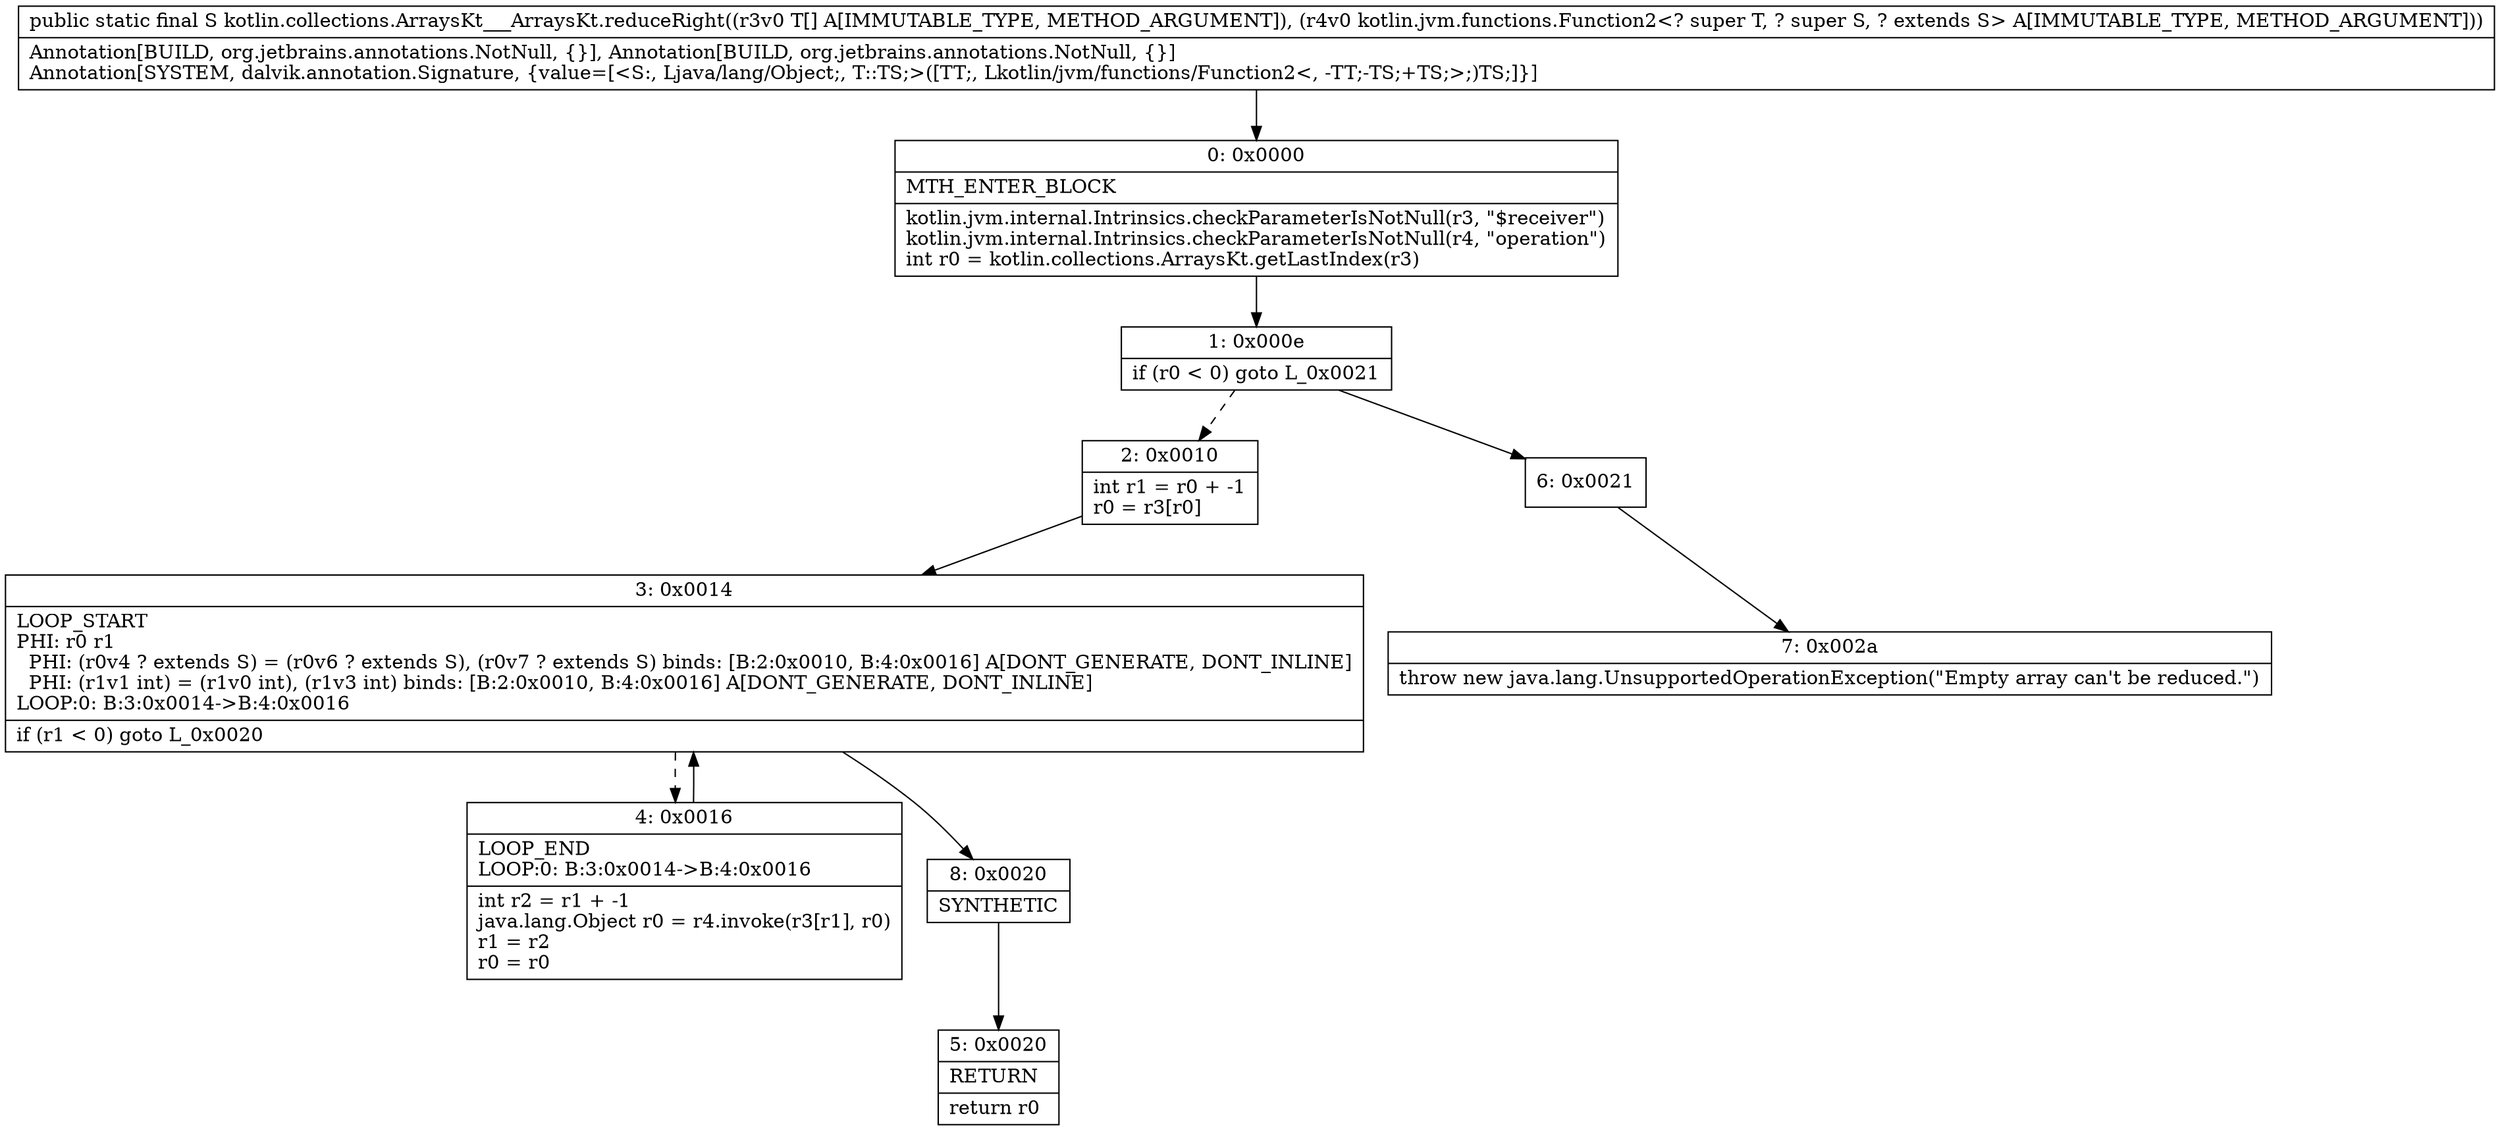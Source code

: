 digraph "CFG forkotlin.collections.ArraysKt___ArraysKt.reduceRight([Ljava\/lang\/Object;Lkotlin\/jvm\/functions\/Function2;)Ljava\/lang\/Object;" {
Node_0 [shape=record,label="{0\:\ 0x0000|MTH_ENTER_BLOCK\l|kotlin.jvm.internal.Intrinsics.checkParameterIsNotNull(r3, \"$receiver\")\lkotlin.jvm.internal.Intrinsics.checkParameterIsNotNull(r4, \"operation\")\lint r0 = kotlin.collections.ArraysKt.getLastIndex(r3)\l}"];
Node_1 [shape=record,label="{1\:\ 0x000e|if (r0 \< 0) goto L_0x0021\l}"];
Node_2 [shape=record,label="{2\:\ 0x0010|int r1 = r0 + \-1\lr0 = r3[r0]\l}"];
Node_3 [shape=record,label="{3\:\ 0x0014|LOOP_START\lPHI: r0 r1 \l  PHI: (r0v4 ? extends S) = (r0v6 ? extends S), (r0v7 ? extends S) binds: [B:2:0x0010, B:4:0x0016] A[DONT_GENERATE, DONT_INLINE]\l  PHI: (r1v1 int) = (r1v0 int), (r1v3 int) binds: [B:2:0x0010, B:4:0x0016] A[DONT_GENERATE, DONT_INLINE]\lLOOP:0: B:3:0x0014\-\>B:4:0x0016\l|if (r1 \< 0) goto L_0x0020\l}"];
Node_4 [shape=record,label="{4\:\ 0x0016|LOOP_END\lLOOP:0: B:3:0x0014\-\>B:4:0x0016\l|int r2 = r1 + \-1\ljava.lang.Object r0 = r4.invoke(r3[r1], r0)\lr1 = r2\lr0 = r0\l}"];
Node_5 [shape=record,label="{5\:\ 0x0020|RETURN\l|return r0\l}"];
Node_6 [shape=record,label="{6\:\ 0x0021}"];
Node_7 [shape=record,label="{7\:\ 0x002a|throw new java.lang.UnsupportedOperationException(\"Empty array can't be reduced.\")\l}"];
Node_8 [shape=record,label="{8\:\ 0x0020|SYNTHETIC\l}"];
MethodNode[shape=record,label="{public static final S kotlin.collections.ArraysKt___ArraysKt.reduceRight((r3v0 T[] A[IMMUTABLE_TYPE, METHOD_ARGUMENT]), (r4v0 kotlin.jvm.functions.Function2\<? super T, ? super S, ? extends S\> A[IMMUTABLE_TYPE, METHOD_ARGUMENT]))  | Annotation[BUILD, org.jetbrains.annotations.NotNull, \{\}], Annotation[BUILD, org.jetbrains.annotations.NotNull, \{\}]\lAnnotation[SYSTEM, dalvik.annotation.Signature, \{value=[\<S:, Ljava\/lang\/Object;, T::TS;\>([TT;, Lkotlin\/jvm\/functions\/Function2\<, \-TT;\-TS;+TS;\>;)TS;]\}]\l}"];
MethodNode -> Node_0;
Node_0 -> Node_1;
Node_1 -> Node_2[style=dashed];
Node_1 -> Node_6;
Node_2 -> Node_3;
Node_3 -> Node_4[style=dashed];
Node_3 -> Node_8;
Node_4 -> Node_3;
Node_6 -> Node_7;
Node_8 -> Node_5;
}

